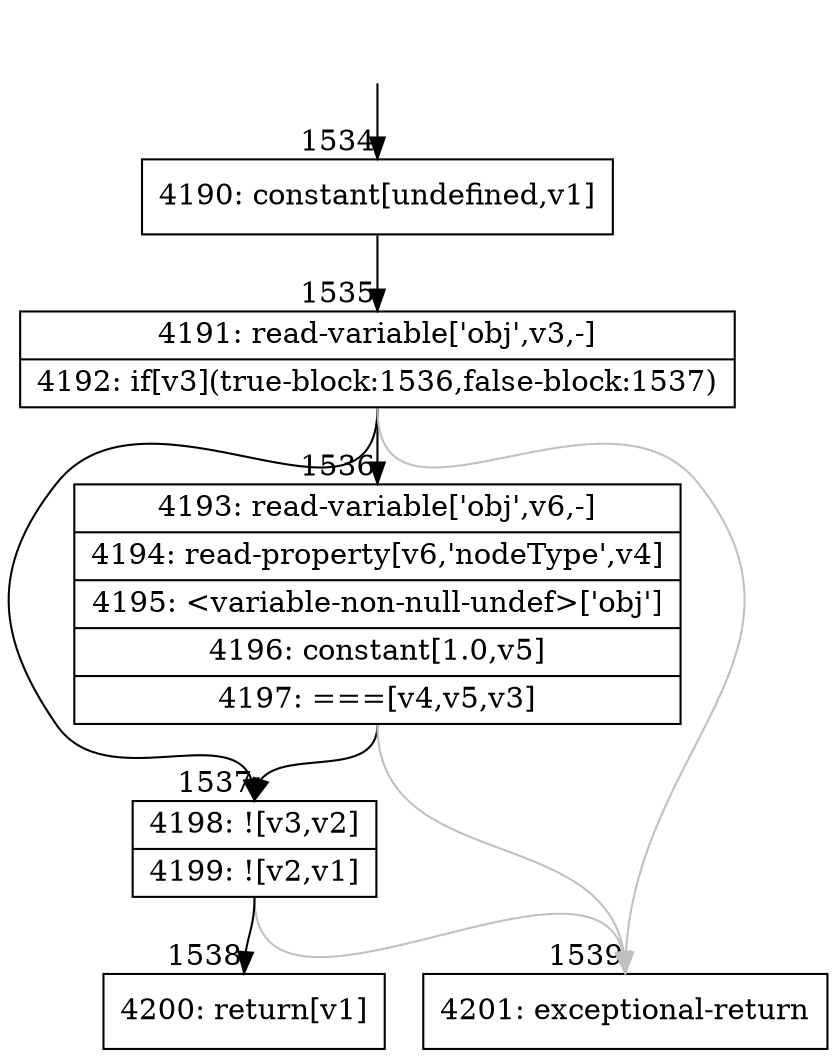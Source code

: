 digraph {
rankdir="TD"
BB_entry121[shape=none,label=""];
BB_entry121 -> BB1534 [tailport=s, headport=n, headlabel="    1534"]
BB1534 [shape=record label="{4190: constant[undefined,v1]}" ] 
BB1534 -> BB1535 [tailport=s, headport=n, headlabel="      1535"]
BB1535 [shape=record label="{4191: read-variable['obj',v3,-]|4192: if[v3](true-block:1536,false-block:1537)}" ] 
BB1535 -> BB1537 [tailport=s, headport=n, headlabel="      1537"]
BB1535 -> BB1536 [tailport=s, headport=n, headlabel="      1536"]
BB1535 -> BB1539 [tailport=s, headport=n, color=gray, headlabel="      1539"]
BB1536 [shape=record label="{4193: read-variable['obj',v6,-]|4194: read-property[v6,'nodeType',v4]|4195: \<variable-non-null-undef\>['obj']|4196: constant[1.0,v5]|4197: ===[v4,v5,v3]}" ] 
BB1536 -> BB1537 [tailport=s, headport=n]
BB1536 -> BB1539 [tailport=s, headport=n, color=gray]
BB1537 [shape=record label="{4198: ![v3,v2]|4199: ![v2,v1]}" ] 
BB1537 -> BB1538 [tailport=s, headport=n, headlabel="      1538"]
BB1537 -> BB1539 [tailport=s, headport=n, color=gray]
BB1538 [shape=record label="{4200: return[v1]}" ] 
BB1539 [shape=record label="{4201: exceptional-return}" ] 
//#$~ 1243
}
